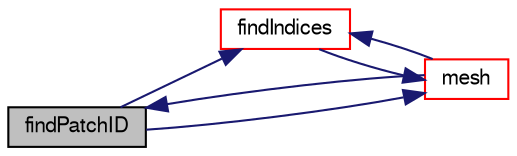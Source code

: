 digraph "findPatchID"
{
  bgcolor="transparent";
  edge [fontname="FreeSans",fontsize="10",labelfontname="FreeSans",labelfontsize="10"];
  node [fontname="FreeSans",fontsize="10",shape=record];
  rankdir="LR";
  Node25 [label="findPatchID",height=0.2,width=0.4,color="black", fillcolor="grey75", style="filled", fontcolor="black"];
  Node25 -> Node26 [color="midnightblue",fontsize="10",style="solid",fontname="FreeSans"];
  Node26 [label="findIndices",height=0.2,width=0.4,color="red",URL="$a27242.html#a7e25dcc6f712ea6db122dd707dea9569",tooltip="Find patch indices given a name. "];
  Node26 -> Node27 [color="midnightblue",fontsize="10",style="solid",fontname="FreeSans"];
  Node27 [label="mesh",height=0.2,width=0.4,color="red",URL="$a27242.html#aef91dafeb65266e03215dad90e1d3ff8",tooltip="Return the mesh reference. "];
  Node27 -> Node26 [color="midnightblue",fontsize="10",style="solid",fontname="FreeSans"];
  Node27 -> Node25 [color="midnightblue",fontsize="10",style="solid",fontname="FreeSans"];
  Node25 -> Node27 [color="midnightblue",fontsize="10",style="solid",fontname="FreeSans"];
}
